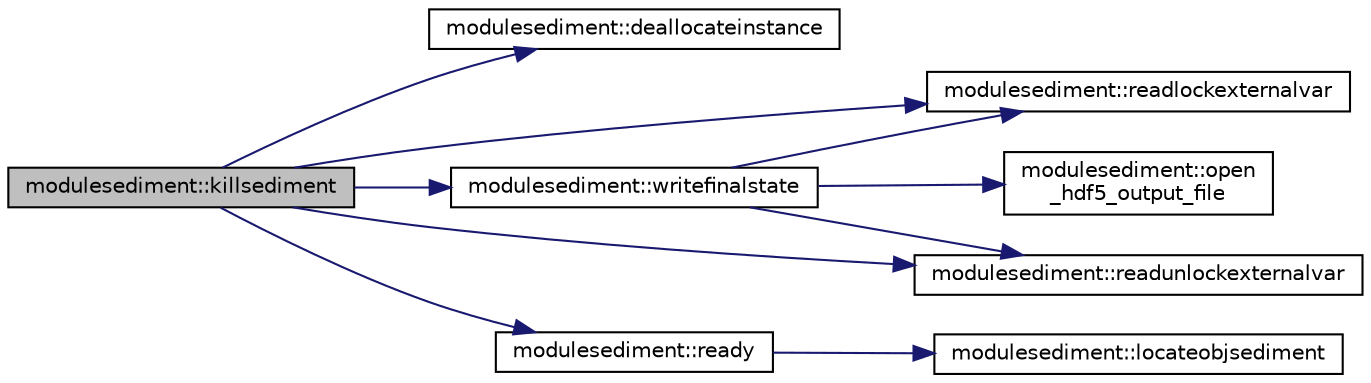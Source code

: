 digraph "modulesediment::killsediment"
{
 // LATEX_PDF_SIZE
  edge [fontname="Helvetica",fontsize="10",labelfontname="Helvetica",labelfontsize="10"];
  node [fontname="Helvetica",fontsize="10",shape=record];
  rankdir="LR";
  Node1 [label="modulesediment::killsediment",height=0.2,width=0.4,color="black", fillcolor="grey75", style="filled", fontcolor="black",tooltip=" "];
  Node1 -> Node2 [color="midnightblue",fontsize="10",style="solid"];
  Node2 [label="modulesediment::deallocateinstance",height=0.2,width=0.4,color="black", fillcolor="white", style="filled",URL="$namespacemodulesediment.html#aaca3b711a9cb64af8d2ec951a1338ddd",tooltip=" "];
  Node1 -> Node3 [color="midnightblue",fontsize="10",style="solid"];
  Node3 [label="modulesediment::readlockexternalvar",height=0.2,width=0.4,color="black", fillcolor="white", style="filled",URL="$namespacemodulesediment.html#a94b876e44c6f435015c969c6a2f32978",tooltip=" "];
  Node1 -> Node4 [color="midnightblue",fontsize="10",style="solid"];
  Node4 [label="modulesediment::readunlockexternalvar",height=0.2,width=0.4,color="black", fillcolor="white", style="filled",URL="$namespacemodulesediment.html#a8c3164236748ba94c8bef14c5dd430b9",tooltip=" "];
  Node1 -> Node5 [color="midnightblue",fontsize="10",style="solid"];
  Node5 [label="modulesediment::ready",height=0.2,width=0.4,color="black", fillcolor="white", style="filled",URL="$namespacemodulesediment.html#a2427e7af36c908526797cc897f1dca07",tooltip=" "];
  Node5 -> Node6 [color="midnightblue",fontsize="10",style="solid"];
  Node6 [label="modulesediment::locateobjsediment",height=0.2,width=0.4,color="black", fillcolor="white", style="filled",URL="$namespacemodulesediment.html#a3719cfe21de51d5aff6e236bffdbe06d",tooltip=" "];
  Node1 -> Node7 [color="midnightblue",fontsize="10",style="solid"];
  Node7 [label="modulesediment::writefinalstate",height=0.2,width=0.4,color="black", fillcolor="white", style="filled",URL="$namespacemodulesediment.html#a1f674dbab21e666bea43953621c4cce3",tooltip=" "];
  Node7 -> Node8 [color="midnightblue",fontsize="10",style="solid"];
  Node8 [label="modulesediment::open\l_hdf5_output_file",height=0.2,width=0.4,color="black", fillcolor="white", style="filled",URL="$namespacemodulesediment.html#afe850b14e10e8db70a1bd5879fc5c2ea",tooltip=" "];
  Node7 -> Node3 [color="midnightblue",fontsize="10",style="solid"];
  Node7 -> Node4 [color="midnightblue",fontsize="10",style="solid"];
}
